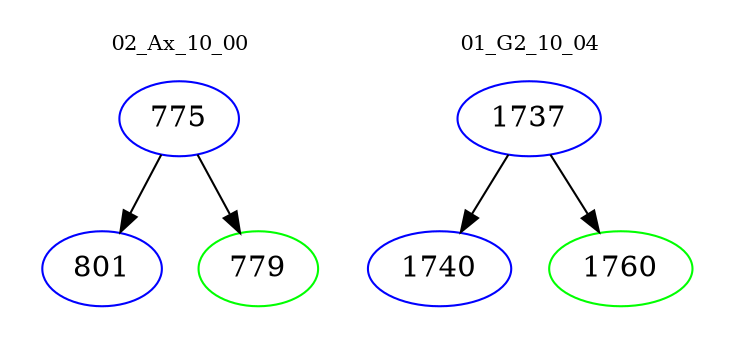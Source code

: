 digraph{
subgraph cluster_0 {
color = white
label = "02_Ax_10_00";
fontsize=10;
T0_775 [label="775", color="blue"]
T0_775 -> T0_801 [color="black"]
T0_801 [label="801", color="blue"]
T0_775 -> T0_779 [color="black"]
T0_779 [label="779", color="green"]
}
subgraph cluster_1 {
color = white
label = "01_G2_10_04";
fontsize=10;
T1_1737 [label="1737", color="blue"]
T1_1737 -> T1_1740 [color="black"]
T1_1740 [label="1740", color="blue"]
T1_1737 -> T1_1760 [color="black"]
T1_1760 [label="1760", color="green"]
}
}
